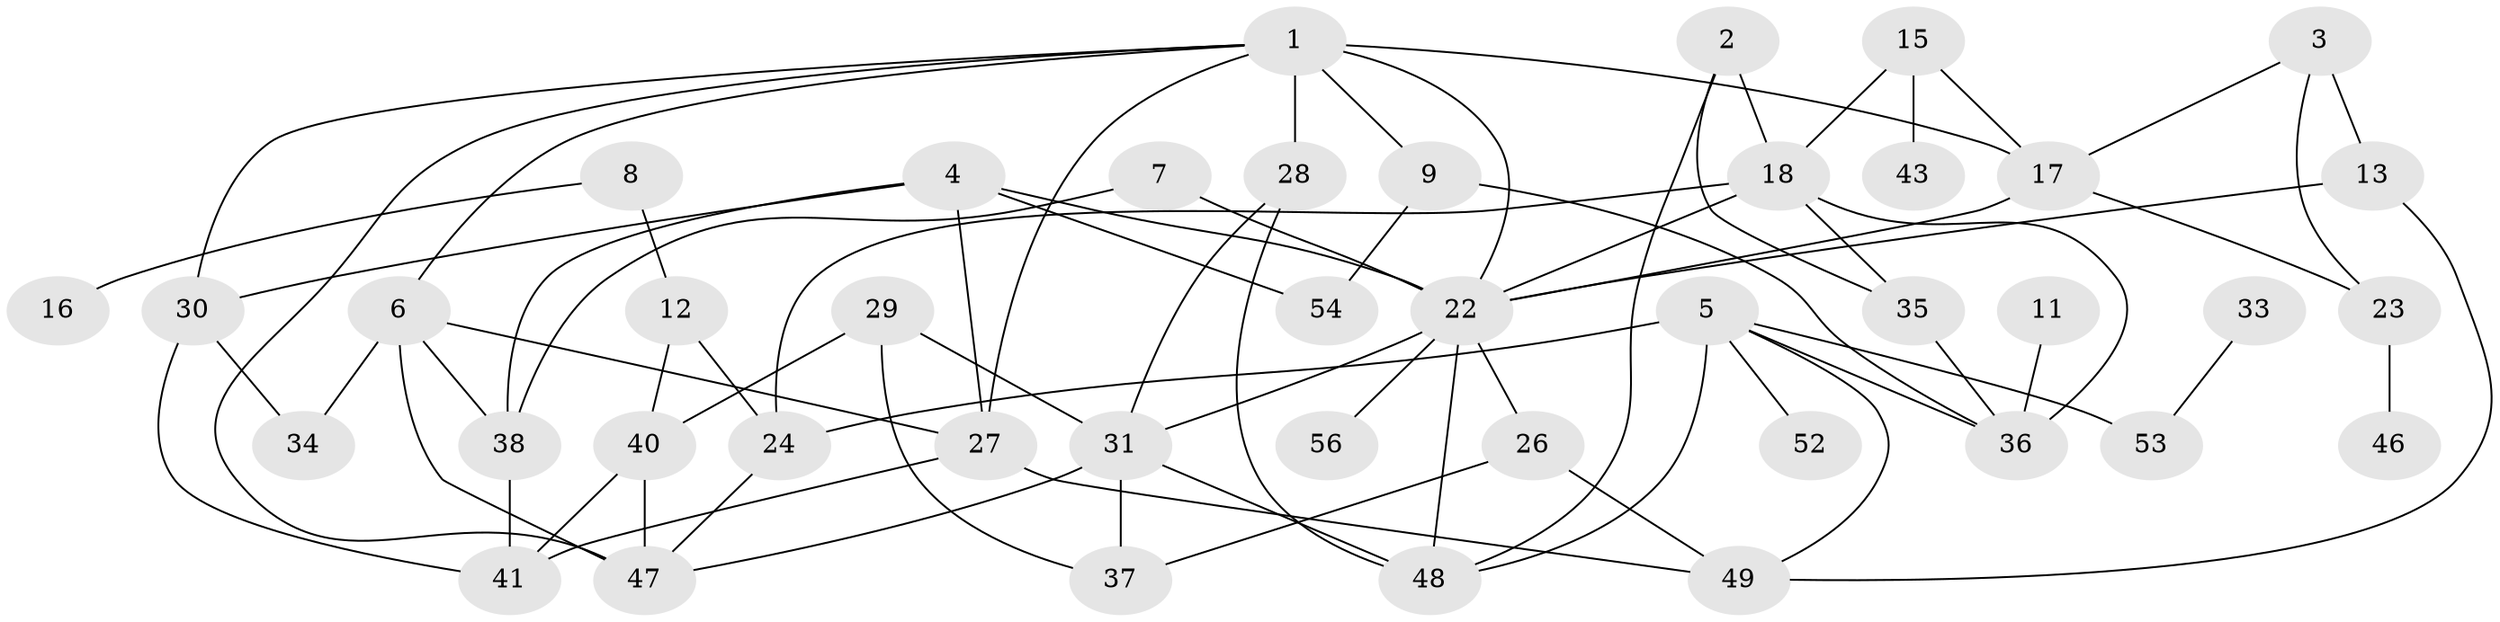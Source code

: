 // original degree distribution, {3: 0.1597222222222222, 5: 0.034722222222222224, 1: 0.2569444444444444, 4: 0.125, 2: 0.2777777777777778, 0: 0.09722222222222222, 6: 0.041666666666666664, 7: 0.006944444444444444}
// Generated by graph-tools (version 1.1) at 2025/48/03/04/25 22:48:11]
// undirected, 42 vertices, 74 edges
graph export_dot {
  node [color=gray90,style=filled];
  1;
  2;
  3;
  4;
  5;
  6;
  7;
  8;
  9;
  11;
  12;
  13;
  15;
  16;
  17;
  18;
  22;
  23;
  24;
  26;
  27;
  28;
  29;
  30;
  31;
  33;
  34;
  35;
  36;
  37;
  38;
  40;
  41;
  43;
  46;
  47;
  48;
  49;
  52;
  53;
  54;
  56;
  1 -- 6 [weight=1.0];
  1 -- 9 [weight=1.0];
  1 -- 17 [weight=2.0];
  1 -- 22 [weight=1.0];
  1 -- 27 [weight=1.0];
  1 -- 28 [weight=3.0];
  1 -- 30 [weight=1.0];
  1 -- 47 [weight=1.0];
  2 -- 18 [weight=2.0];
  2 -- 35 [weight=1.0];
  2 -- 48 [weight=1.0];
  3 -- 13 [weight=2.0];
  3 -- 17 [weight=1.0];
  3 -- 23 [weight=1.0];
  4 -- 22 [weight=1.0];
  4 -- 27 [weight=1.0];
  4 -- 30 [weight=1.0];
  4 -- 38 [weight=1.0];
  4 -- 54 [weight=1.0];
  5 -- 24 [weight=1.0];
  5 -- 36 [weight=1.0];
  5 -- 48 [weight=1.0];
  5 -- 49 [weight=1.0];
  5 -- 52 [weight=1.0];
  5 -- 53 [weight=2.0];
  6 -- 27 [weight=1.0];
  6 -- 34 [weight=1.0];
  6 -- 38 [weight=1.0];
  6 -- 47 [weight=1.0];
  7 -- 22 [weight=1.0];
  7 -- 38 [weight=1.0];
  8 -- 12 [weight=1.0];
  8 -- 16 [weight=1.0];
  9 -- 36 [weight=1.0];
  9 -- 54 [weight=1.0];
  11 -- 36 [weight=1.0];
  12 -- 24 [weight=2.0];
  12 -- 40 [weight=1.0];
  13 -- 22 [weight=1.0];
  13 -- 49 [weight=1.0];
  15 -- 17 [weight=1.0];
  15 -- 18 [weight=1.0];
  15 -- 43 [weight=1.0];
  17 -- 22 [weight=1.0];
  17 -- 23 [weight=1.0];
  18 -- 22 [weight=1.0];
  18 -- 24 [weight=1.0];
  18 -- 35 [weight=1.0];
  18 -- 36 [weight=1.0];
  22 -- 26 [weight=1.0];
  22 -- 31 [weight=2.0];
  22 -- 48 [weight=1.0];
  22 -- 56 [weight=1.0];
  23 -- 46 [weight=1.0];
  24 -- 47 [weight=1.0];
  26 -- 37 [weight=1.0];
  26 -- 49 [weight=1.0];
  27 -- 41 [weight=1.0];
  27 -- 49 [weight=1.0];
  28 -- 31 [weight=1.0];
  28 -- 48 [weight=1.0];
  29 -- 31 [weight=1.0];
  29 -- 37 [weight=1.0];
  29 -- 40 [weight=1.0];
  30 -- 34 [weight=2.0];
  30 -- 41 [weight=1.0];
  31 -- 37 [weight=1.0];
  31 -- 47 [weight=1.0];
  31 -- 48 [weight=1.0];
  33 -- 53 [weight=1.0];
  35 -- 36 [weight=1.0];
  38 -- 41 [weight=1.0];
  40 -- 41 [weight=1.0];
  40 -- 47 [weight=1.0];
}
